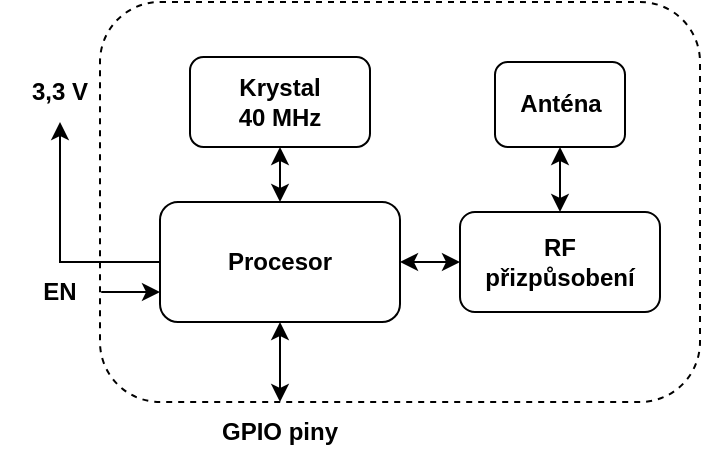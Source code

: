 <mxfile version="20.7.4" type="device"><diagram id="z0ga1y5FeCnL9JSYYXCy" name="Stránka-1"><mxGraphModel dx="683" dy="377" grid="1" gridSize="10" guides="1" tooltips="1" connect="1" arrows="1" fold="1" page="1" pageScale="1" pageWidth="827" pageHeight="1169" math="0" shadow="0"><root><mxCell id="0"/><mxCell id="1" parent="0"/><mxCell id="9CvfN5bI6b9NchDEF0DM-11" value="&lt;b&gt;EN&lt;/b&gt;" style="text;html=1;strokeColor=none;fillColor=none;align=center;verticalAlign=middle;whiteSpace=wrap;rounded=0;strokeWidth=1;" vertex="1" parent="1"><mxGeometry x="240" y="390" width="60" height="30" as="geometry"/></mxCell><mxCell id="9CvfN5bI6b9NchDEF0DM-1" value="" style="rounded=1;whiteSpace=wrap;html=1;dashed=1;perimeterSpacing=0;strokeWidth=1;" vertex="1" parent="1"><mxGeometry x="290" y="260" width="300" height="200" as="geometry"/></mxCell><mxCell id="9CvfN5bI6b9NchDEF0DM-7" style="edgeStyle=orthogonalEdgeStyle;rounded=0;orthogonalLoop=1;jettySize=auto;html=1;entryX=0.5;entryY=1;entryDx=0;entryDy=0;" edge="1" parent="1" source="9CvfN5bI6b9NchDEF0DM-2" target="9CvfN5bI6b9NchDEF0DM-8"><mxGeometry relative="1" as="geometry"><mxPoint x="270" y="320" as="targetPoint"/><Array as="points"><mxPoint x="270" y="390"/><mxPoint x="270" y="320"/></Array></mxGeometry></mxCell><mxCell id="9CvfN5bI6b9NchDEF0DM-10" style="edgeStyle=orthogonalEdgeStyle;rounded=0;orthogonalLoop=1;jettySize=auto;html=1;exitX=0;exitY=0.75;exitDx=0;exitDy=0;startArrow=classic;startFill=1;endArrow=none;endFill=0;entryX=0.002;entryY=0.727;entryDx=0;entryDy=0;entryPerimeter=0;" edge="1" parent="1" source="9CvfN5bI6b9NchDEF0DM-2" target="9CvfN5bI6b9NchDEF0DM-1"><mxGeometry relative="1" as="geometry"><mxPoint x="291" y="400" as="targetPoint"/></mxGeometry></mxCell><mxCell id="9CvfN5bI6b9NchDEF0DM-2" value="&lt;b&gt;Procesor&lt;/b&gt;" style="rounded=1;whiteSpace=wrap;html=1;strokeWidth=1;" vertex="1" parent="1"><mxGeometry x="320" y="360" width="120" height="60" as="geometry"/></mxCell><mxCell id="9CvfN5bI6b9NchDEF0DM-14" style="edgeStyle=orthogonalEdgeStyle;rounded=0;orthogonalLoop=1;jettySize=auto;html=1;entryX=0.5;entryY=0;entryDx=0;entryDy=0;startArrow=classic;startFill=1;endArrow=classic;endFill=1;" edge="1" parent="1" source="9CvfN5bI6b9NchDEF0DM-3" target="9CvfN5bI6b9NchDEF0DM-2"><mxGeometry relative="1" as="geometry"/></mxCell><mxCell id="9CvfN5bI6b9NchDEF0DM-3" value="&lt;div&gt;&lt;b&gt;Krystal &lt;br&gt;&lt;/b&gt;&lt;/div&gt;&lt;div&gt;&lt;b&gt;40 MHz&lt;/b&gt;&lt;/div&gt;" style="rounded=1;whiteSpace=wrap;html=1;strokeWidth=1;" vertex="1" parent="1"><mxGeometry x="335" y="287.5" width="90" height="45" as="geometry"/></mxCell><mxCell id="9CvfN5bI6b9NchDEF0DM-17" style="edgeStyle=orthogonalEdgeStyle;rounded=0;orthogonalLoop=1;jettySize=auto;html=1;entryX=1;entryY=0.5;entryDx=0;entryDy=0;startArrow=classic;startFill=1;endArrow=classic;endFill=1;" edge="1" parent="1" source="9CvfN5bI6b9NchDEF0DM-4" target="9CvfN5bI6b9NchDEF0DM-2"><mxGeometry relative="1" as="geometry"/></mxCell><mxCell id="9CvfN5bI6b9NchDEF0DM-4" value="&lt;div&gt;&lt;b&gt;RF &lt;br&gt;&lt;/b&gt;&lt;/div&gt;&lt;div&gt;&lt;b&gt;přizpůsobení&lt;/b&gt;&lt;/div&gt;" style="rounded=1;whiteSpace=wrap;html=1;strokeWidth=1;" vertex="1" parent="1"><mxGeometry x="470" y="365" width="100" height="50" as="geometry"/></mxCell><mxCell id="9CvfN5bI6b9NchDEF0DM-21" style="edgeStyle=orthogonalEdgeStyle;rounded=0;orthogonalLoop=1;jettySize=auto;html=1;startArrow=classic;startFill=1;endArrow=classic;endFill=1;" edge="1" parent="1" source="9CvfN5bI6b9NchDEF0DM-5" target="9CvfN5bI6b9NchDEF0DM-4"><mxGeometry relative="1" as="geometry"/></mxCell><mxCell id="9CvfN5bI6b9NchDEF0DM-5" value="&lt;b&gt;Anténa&lt;/b&gt;" style="rounded=1;whiteSpace=wrap;html=1;strokeWidth=1;" vertex="1" parent="1"><mxGeometry x="487.5" y="290" width="65" height="42.5" as="geometry"/></mxCell><mxCell id="9CvfN5bI6b9NchDEF0DM-8" value="&lt;b&gt;3,3 V&lt;br&gt;&lt;/b&gt;" style="text;html=1;strokeColor=none;fillColor=none;align=center;verticalAlign=middle;whiteSpace=wrap;rounded=0;strokeWidth=1;" vertex="1" parent="1"><mxGeometry x="240" y="290" width="60" height="30" as="geometry"/></mxCell><mxCell id="9CvfN5bI6b9NchDEF0DM-13" style="edgeStyle=orthogonalEdgeStyle;rounded=0;orthogonalLoop=1;jettySize=auto;html=1;entryX=0.5;entryY=1;entryDx=0;entryDy=0;startArrow=classic;startFill=1;endArrow=classic;endFill=1;" edge="1" parent="1" source="9CvfN5bI6b9NchDEF0DM-12" target="9CvfN5bI6b9NchDEF0DM-2"><mxGeometry relative="1" as="geometry"/></mxCell><mxCell id="9CvfN5bI6b9NchDEF0DM-12" value="&lt;b&gt;GPIO piny&lt;br&gt;&lt;/b&gt;" style="text;html=1;strokeColor=none;fillColor=none;align=center;verticalAlign=middle;whiteSpace=wrap;rounded=0;strokeWidth=1;" vertex="1" parent="1"><mxGeometry x="350" y="460" width="60" height="30" as="geometry"/></mxCell></root></mxGraphModel></diagram></mxfile>